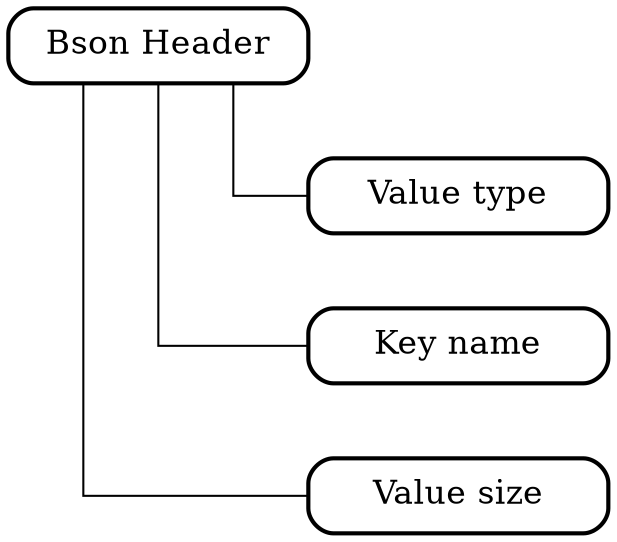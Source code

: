 graph BSON {
    layout=fdp
    overlap=scalexy
    splines=ortho

    node [
        shape="rectangle",
        style="rounded",
        pin=true,
        width=2,
        penwidth=2,
        fontsize=16
    ];

    Bson_header [label="Bson Header", pos="0,4"]
    Value_type [label="Value type", pos="2,3"]
    Key_name [label="Key name", pos="2,2"]
    Value_size [label="Value size" pos="2,1"]

    Bson_header -- Value_type
    Bson_header -- Key_name
    Bson_header -- Value_size
}
